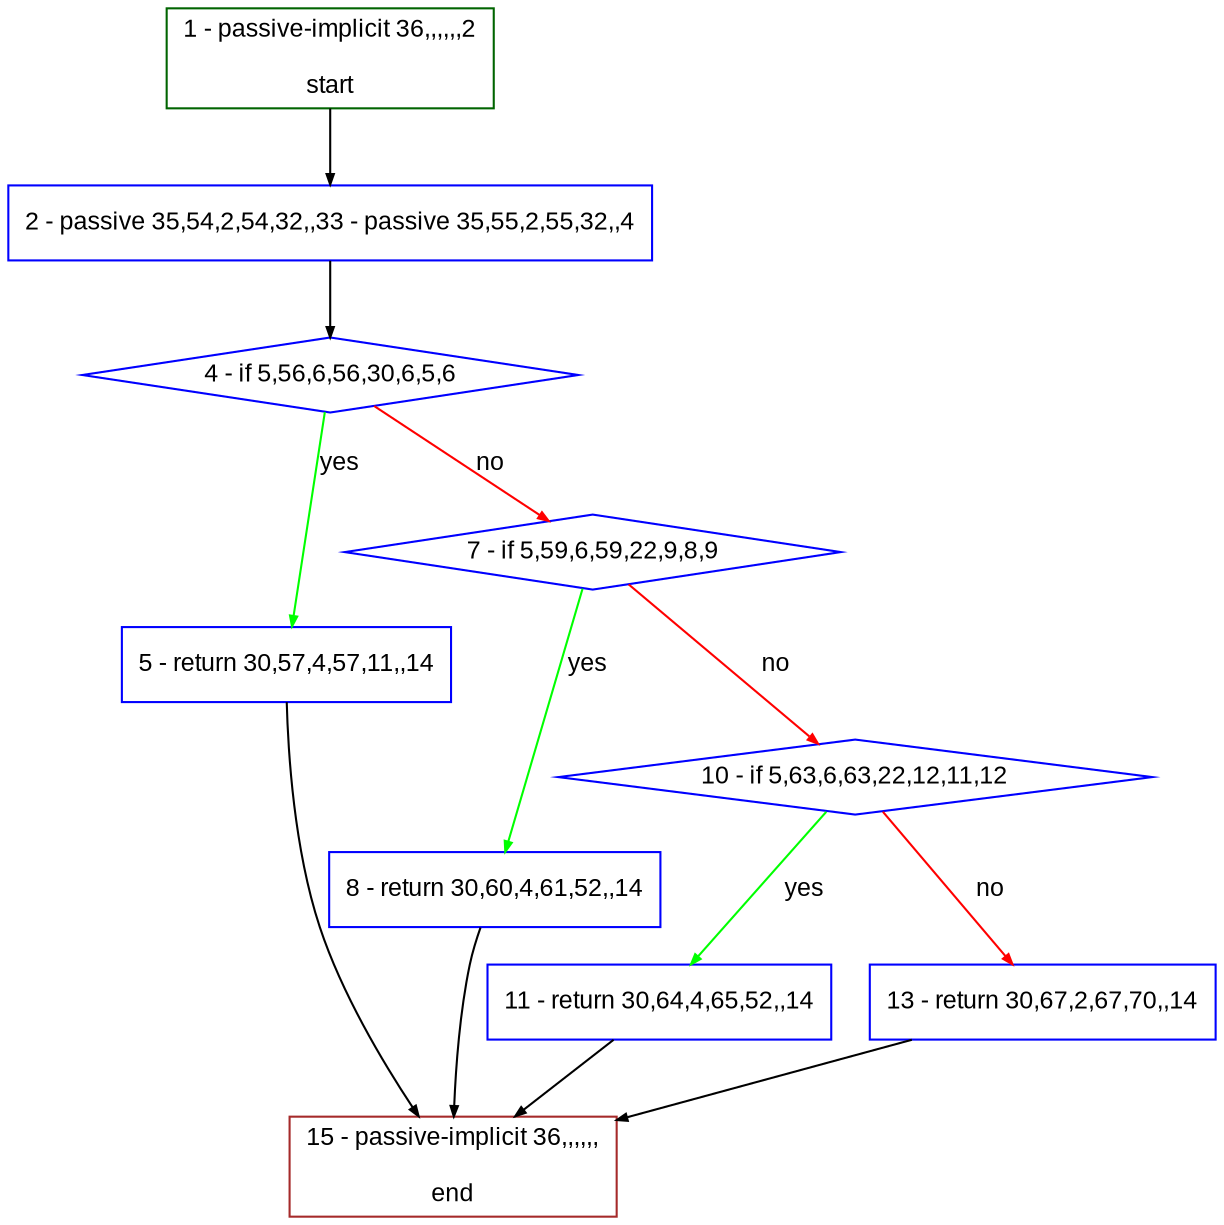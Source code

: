 digraph "" {
  graph [bgcolor="white", fillcolor="#FFFFCC", pack="true", packmode="clust", fontname="Arial", label="", fontsize="12", compound="true", style="rounded,filled"];
  node [node_initialized="no", fillcolor="white", fontname="Arial", label="", color="grey", fontsize="12", fixedsize="false", compound="true", shape="rectangle", style="filled"];
  edge [arrowtail="none", lhead="", fontcolor="black", fontname="Arial", label="", color="black", fontsize="12", arrowhead="normal", arrowsize="0.5", compound="true", ltail="", dir="forward"];
  __N1 [fillcolor="#ffffff", label="2 - passive 35,54,2,54,32,,33 - passive 35,55,2,55,32,,4", color="#0000ff", shape="box", style="filled"];
  __N2 [fillcolor="#ffffff", label="1 - passive-implicit 36,,,,,,2\n\nstart", color="#006400", shape="box", style="filled"];
  __N3 [fillcolor="#ffffff", label="4 - if 5,56,6,56,30,6,5,6", color="#0000ff", shape="diamond", style="filled"];
  __N4 [fillcolor="#ffffff", label="5 - return 30,57,4,57,11,,14", color="#0000ff", shape="box", style="filled"];
  __N5 [fillcolor="#ffffff", label="7 - if 5,59,6,59,22,9,8,9", color="#0000ff", shape="diamond", style="filled"];
  __N6 [fillcolor="#ffffff", label="15 - passive-implicit 36,,,,,,\n\nend", color="#a52a2a", shape="box", style="filled"];
  __N7 [fillcolor="#ffffff", label="8 - return 30,60,4,61,52,,14", color="#0000ff", shape="box", style="filled"];
  __N8 [fillcolor="#ffffff", label="10 - if 5,63,6,63,22,12,11,12", color="#0000ff", shape="diamond", style="filled"];
  __N9 [fillcolor="#ffffff", label="11 - return 30,64,4,65,52,,14", color="#0000ff", shape="box", style="filled"];
  __N10 [fillcolor="#ffffff", label="13 - return 30,67,2,67,70,,14", color="#0000ff", shape="box", style="filled"];
  __N2 -> __N1 [arrowtail="none", color="#000000", label="", arrowhead="normal", dir="forward"];
  __N1 -> __N3 [arrowtail="none", color="#000000", label="", arrowhead="normal", dir="forward"];
  __N3 -> __N4 [arrowtail="none", color="#00ff00", label="yes", arrowhead="normal", dir="forward"];
  __N3 -> __N5 [arrowtail="none", color="#ff0000", label="no", arrowhead="normal", dir="forward"];
  __N4 -> __N6 [arrowtail="none", color="#000000", label="", arrowhead="normal", dir="forward"];
  __N5 -> __N7 [arrowtail="none", color="#00ff00", label="yes", arrowhead="normal", dir="forward"];
  __N5 -> __N8 [arrowtail="none", color="#ff0000", label="no", arrowhead="normal", dir="forward"];
  __N7 -> __N6 [arrowtail="none", color="#000000", label="", arrowhead="normal", dir="forward"];
  __N8 -> __N9 [arrowtail="none", color="#00ff00", label="yes", arrowhead="normal", dir="forward"];
  __N8 -> __N10 [arrowtail="none", color="#ff0000", label="no", arrowhead="normal", dir="forward"];
  __N9 -> __N6 [arrowtail="none", color="#000000", label="", arrowhead="normal", dir="forward"];
  __N10 -> __N6 [arrowtail="none", color="#000000", label="", arrowhead="normal", dir="forward"];
}
